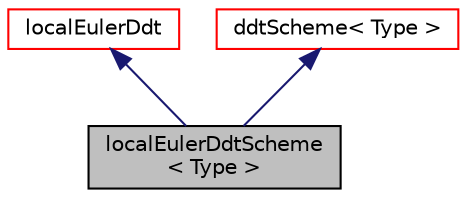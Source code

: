digraph "localEulerDdtScheme&lt; Type &gt;"
{
  bgcolor="transparent";
  edge [fontname="Helvetica",fontsize="10",labelfontname="Helvetica",labelfontsize="10"];
  node [fontname="Helvetica",fontsize="10",shape=record];
  Node1 [label="localEulerDdtScheme\l\< Type \>",height=0.2,width=0.4,color="black", fillcolor="grey75", style="filled", fontcolor="black"];
  Node2 -> Node1 [dir="back",color="midnightblue",fontsize="10",style="solid",fontname="Helvetica"];
  Node2 [label="localEulerDdt",height=0.2,width=0.4,color="red",URL="$a01373.html"];
  Node3 -> Node1 [dir="back",color="midnightblue",fontsize="10",style="solid",fontname="Helvetica"];
  Node3 [label="ddtScheme\< Type \>",height=0.2,width=0.4,color="red",URL="$a00504.html",tooltip="Abstract base class for ddt schemes. "];
}
